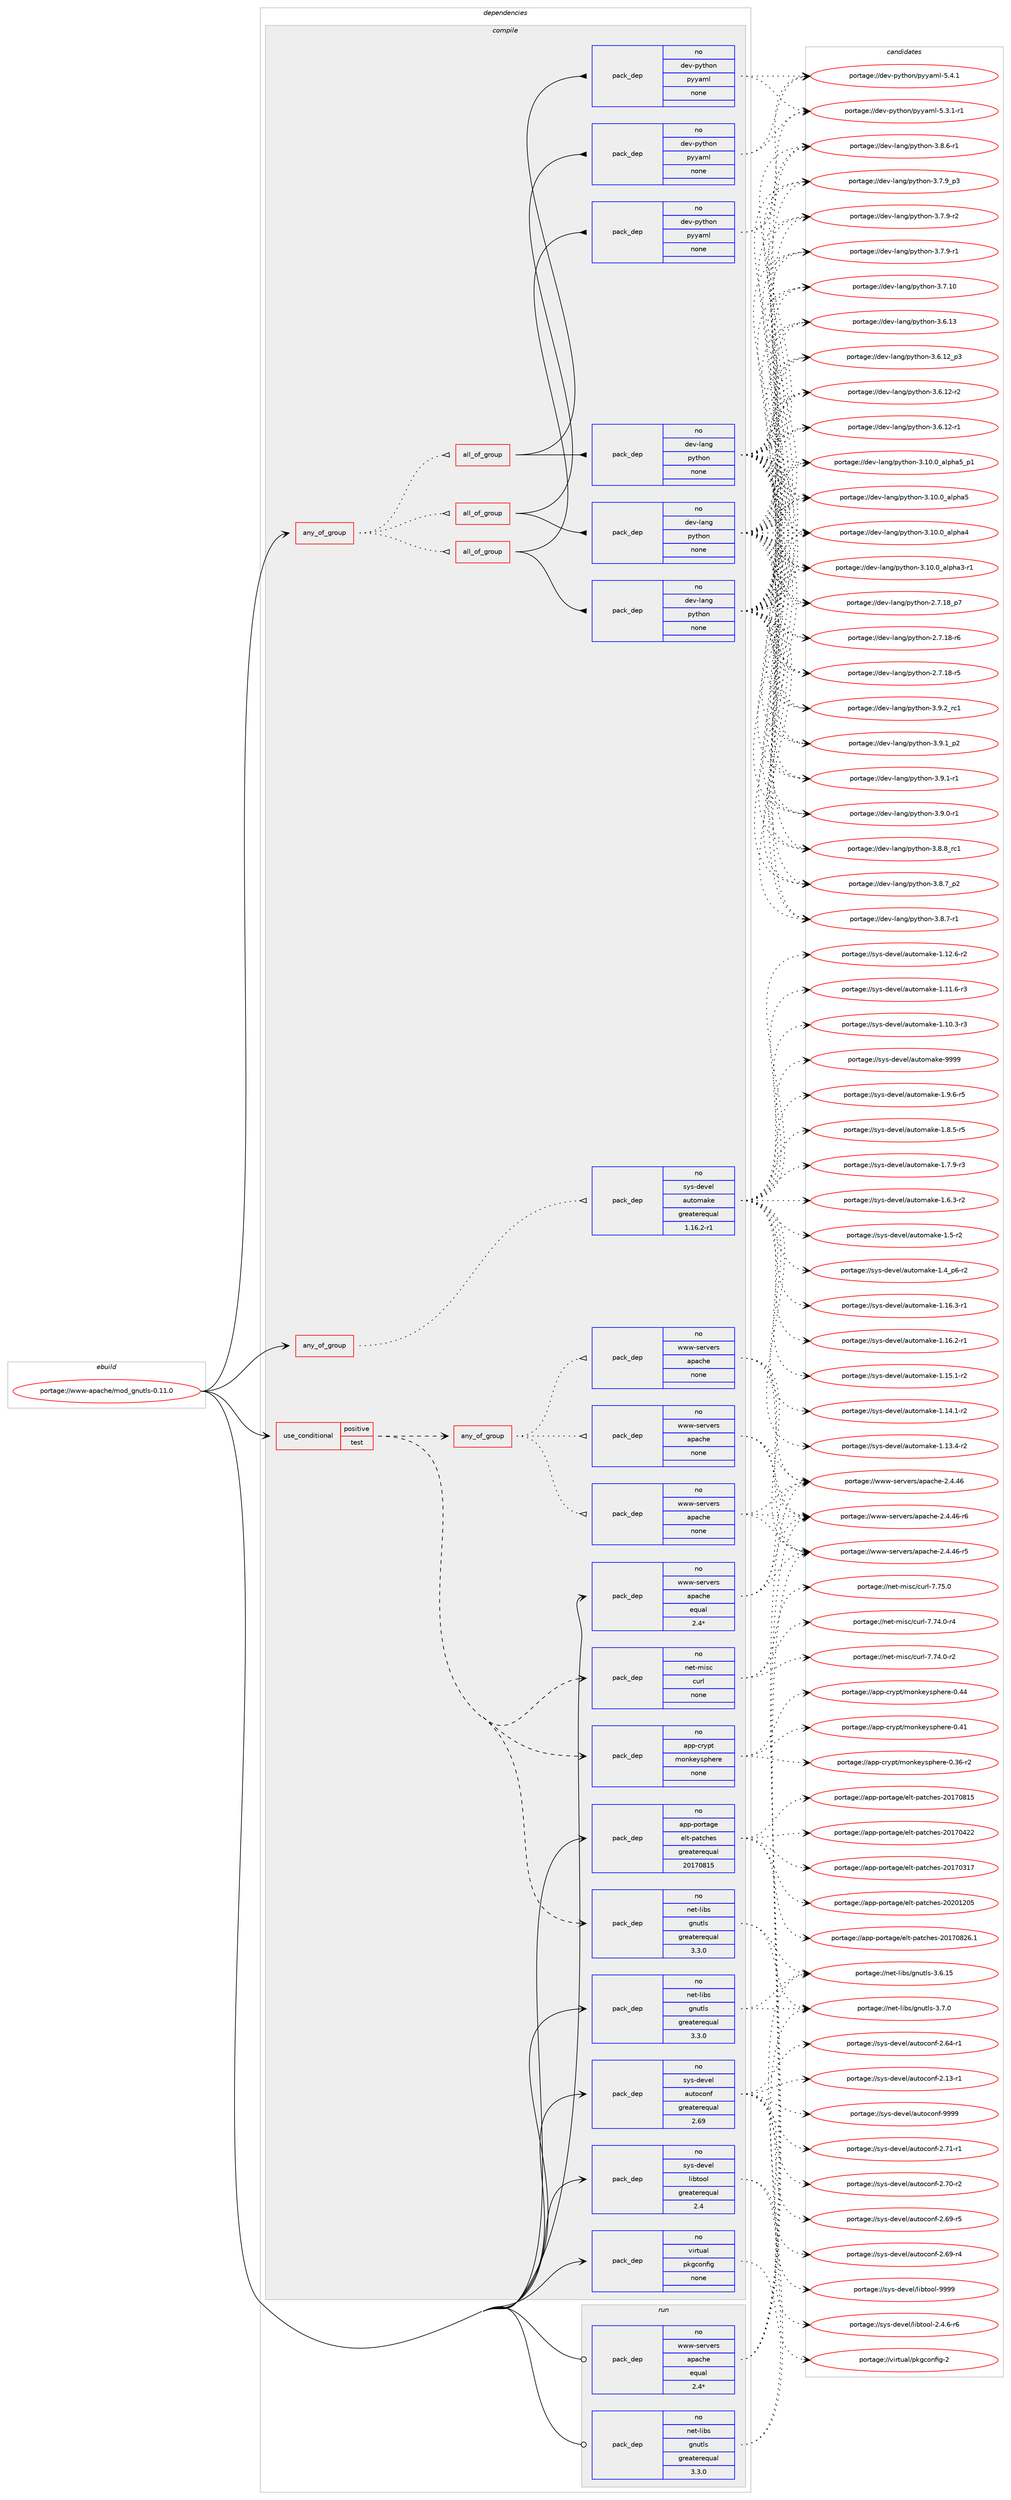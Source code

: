 digraph prolog {

# *************
# Graph options
# *************

newrank=true;
concentrate=true;
compound=true;
graph [rankdir=LR,fontname=Helvetica,fontsize=10,ranksep=1.5];#, ranksep=2.5, nodesep=0.2];
edge  [arrowhead=vee];
node  [fontname=Helvetica,fontsize=10];

# **********
# The ebuild
# **********

subgraph cluster_leftcol {
color=gray;
rank=same;
label=<<i>ebuild</i>>;
id [label="portage://www-apache/mod_gnutls-0.11.0", color=red, width=4, href="../www-apache/mod_gnutls-0.11.0.svg"];
}

# ****************
# The dependencies
# ****************

subgraph cluster_midcol {
color=gray;
label=<<i>dependencies</i>>;
subgraph cluster_compile {
fillcolor="#eeeeee";
style=filled;
label=<<i>compile</i>>;
subgraph any37 {
dependency3064 [label=<<TABLE BORDER="0" CELLBORDER="1" CELLSPACING="0" CELLPADDING="4"><TR><TD CELLPADDING="10">any_of_group</TD></TR></TABLE>>, shape=none, color=red];subgraph all9 {
dependency3065 [label=<<TABLE BORDER="0" CELLBORDER="1" CELLSPACING="0" CELLPADDING="4"><TR><TD CELLPADDING="10">all_of_group</TD></TR></TABLE>>, shape=none, color=red];subgraph pack2523 {
dependency3066 [label=<<TABLE BORDER="0" CELLBORDER="1" CELLSPACING="0" CELLPADDING="4" WIDTH="220"><TR><TD ROWSPAN="6" CELLPADDING="30">pack_dep</TD></TR><TR><TD WIDTH="110">no</TD></TR><TR><TD>dev-lang</TD></TR><TR><TD>python</TD></TR><TR><TD>none</TD></TR><TR><TD></TD></TR></TABLE>>, shape=none, color=blue];
}
dependency3065:e -> dependency3066:w [weight=20,style="solid",arrowhead="inv"];
subgraph pack2524 {
dependency3067 [label=<<TABLE BORDER="0" CELLBORDER="1" CELLSPACING="0" CELLPADDING="4" WIDTH="220"><TR><TD ROWSPAN="6" CELLPADDING="30">pack_dep</TD></TR><TR><TD WIDTH="110">no</TD></TR><TR><TD>dev-python</TD></TR><TR><TD>pyyaml</TD></TR><TR><TD>none</TD></TR><TR><TD></TD></TR></TABLE>>, shape=none, color=blue];
}
dependency3065:e -> dependency3067:w [weight=20,style="solid",arrowhead="inv"];
}
dependency3064:e -> dependency3065:w [weight=20,style="dotted",arrowhead="oinv"];
subgraph all10 {
dependency3068 [label=<<TABLE BORDER="0" CELLBORDER="1" CELLSPACING="0" CELLPADDING="4"><TR><TD CELLPADDING="10">all_of_group</TD></TR></TABLE>>, shape=none, color=red];subgraph pack2525 {
dependency3069 [label=<<TABLE BORDER="0" CELLBORDER="1" CELLSPACING="0" CELLPADDING="4" WIDTH="220"><TR><TD ROWSPAN="6" CELLPADDING="30">pack_dep</TD></TR><TR><TD WIDTH="110">no</TD></TR><TR><TD>dev-lang</TD></TR><TR><TD>python</TD></TR><TR><TD>none</TD></TR><TR><TD></TD></TR></TABLE>>, shape=none, color=blue];
}
dependency3068:e -> dependency3069:w [weight=20,style="solid",arrowhead="inv"];
subgraph pack2526 {
dependency3070 [label=<<TABLE BORDER="0" CELLBORDER="1" CELLSPACING="0" CELLPADDING="4" WIDTH="220"><TR><TD ROWSPAN="6" CELLPADDING="30">pack_dep</TD></TR><TR><TD WIDTH="110">no</TD></TR><TR><TD>dev-python</TD></TR><TR><TD>pyyaml</TD></TR><TR><TD>none</TD></TR><TR><TD></TD></TR></TABLE>>, shape=none, color=blue];
}
dependency3068:e -> dependency3070:w [weight=20,style="solid",arrowhead="inv"];
}
dependency3064:e -> dependency3068:w [weight=20,style="dotted",arrowhead="oinv"];
subgraph all11 {
dependency3071 [label=<<TABLE BORDER="0" CELLBORDER="1" CELLSPACING="0" CELLPADDING="4"><TR><TD CELLPADDING="10">all_of_group</TD></TR></TABLE>>, shape=none, color=red];subgraph pack2527 {
dependency3072 [label=<<TABLE BORDER="0" CELLBORDER="1" CELLSPACING="0" CELLPADDING="4" WIDTH="220"><TR><TD ROWSPAN="6" CELLPADDING="30">pack_dep</TD></TR><TR><TD WIDTH="110">no</TD></TR><TR><TD>dev-lang</TD></TR><TR><TD>python</TD></TR><TR><TD>none</TD></TR><TR><TD></TD></TR></TABLE>>, shape=none, color=blue];
}
dependency3071:e -> dependency3072:w [weight=20,style="solid",arrowhead="inv"];
subgraph pack2528 {
dependency3073 [label=<<TABLE BORDER="0" CELLBORDER="1" CELLSPACING="0" CELLPADDING="4" WIDTH="220"><TR><TD ROWSPAN="6" CELLPADDING="30">pack_dep</TD></TR><TR><TD WIDTH="110">no</TD></TR><TR><TD>dev-python</TD></TR><TR><TD>pyyaml</TD></TR><TR><TD>none</TD></TR><TR><TD></TD></TR></TABLE>>, shape=none, color=blue];
}
dependency3071:e -> dependency3073:w [weight=20,style="solid",arrowhead="inv"];
}
dependency3064:e -> dependency3071:w [weight=20,style="dotted",arrowhead="oinv"];
}
id:e -> dependency3064:w [weight=20,style="solid",arrowhead="vee"];
subgraph any38 {
dependency3074 [label=<<TABLE BORDER="0" CELLBORDER="1" CELLSPACING="0" CELLPADDING="4"><TR><TD CELLPADDING="10">any_of_group</TD></TR></TABLE>>, shape=none, color=red];subgraph pack2529 {
dependency3075 [label=<<TABLE BORDER="0" CELLBORDER="1" CELLSPACING="0" CELLPADDING="4" WIDTH="220"><TR><TD ROWSPAN="6" CELLPADDING="30">pack_dep</TD></TR><TR><TD WIDTH="110">no</TD></TR><TR><TD>sys-devel</TD></TR><TR><TD>automake</TD></TR><TR><TD>greaterequal</TD></TR><TR><TD>1.16.2-r1</TD></TR></TABLE>>, shape=none, color=blue];
}
dependency3074:e -> dependency3075:w [weight=20,style="dotted",arrowhead="oinv"];
}
id:e -> dependency3074:w [weight=20,style="solid",arrowhead="vee"];
subgraph cond498 {
dependency3076 [label=<<TABLE BORDER="0" CELLBORDER="1" CELLSPACING="0" CELLPADDING="4"><TR><TD ROWSPAN="3" CELLPADDING="10">use_conditional</TD></TR><TR><TD>positive</TD></TR><TR><TD>test</TD></TR></TABLE>>, shape=none, color=red];
subgraph pack2530 {
dependency3077 [label=<<TABLE BORDER="0" CELLBORDER="1" CELLSPACING="0" CELLPADDING="4" WIDTH="220"><TR><TD ROWSPAN="6" CELLPADDING="30">pack_dep</TD></TR><TR><TD WIDTH="110">no</TD></TR><TR><TD>app-crypt</TD></TR><TR><TD>monkeysphere</TD></TR><TR><TD>none</TD></TR><TR><TD></TD></TR></TABLE>>, shape=none, color=blue];
}
dependency3076:e -> dependency3077:w [weight=20,style="dashed",arrowhead="vee"];
subgraph pack2531 {
dependency3078 [label=<<TABLE BORDER="0" CELLBORDER="1" CELLSPACING="0" CELLPADDING="4" WIDTH="220"><TR><TD ROWSPAN="6" CELLPADDING="30">pack_dep</TD></TR><TR><TD WIDTH="110">no</TD></TR><TR><TD>net-libs</TD></TR><TR><TD>gnutls</TD></TR><TR><TD>greaterequal</TD></TR><TR><TD>3.3.0</TD></TR></TABLE>>, shape=none, color=blue];
}
dependency3076:e -> dependency3078:w [weight=20,style="dashed",arrowhead="vee"];
subgraph pack2532 {
dependency3079 [label=<<TABLE BORDER="0" CELLBORDER="1" CELLSPACING="0" CELLPADDING="4" WIDTH="220"><TR><TD ROWSPAN="6" CELLPADDING="30">pack_dep</TD></TR><TR><TD WIDTH="110">no</TD></TR><TR><TD>net-misc</TD></TR><TR><TD>curl</TD></TR><TR><TD>none</TD></TR><TR><TD></TD></TR></TABLE>>, shape=none, color=blue];
}
dependency3076:e -> dependency3079:w [weight=20,style="dashed",arrowhead="vee"];
subgraph any39 {
dependency3080 [label=<<TABLE BORDER="0" CELLBORDER="1" CELLSPACING="0" CELLPADDING="4"><TR><TD CELLPADDING="10">any_of_group</TD></TR></TABLE>>, shape=none, color=red];subgraph pack2533 {
dependency3081 [label=<<TABLE BORDER="0" CELLBORDER="1" CELLSPACING="0" CELLPADDING="4" WIDTH="220"><TR><TD ROWSPAN="6" CELLPADDING="30">pack_dep</TD></TR><TR><TD WIDTH="110">no</TD></TR><TR><TD>www-servers</TD></TR><TR><TD>apache</TD></TR><TR><TD>none</TD></TR><TR><TD></TD></TR></TABLE>>, shape=none, color=blue];
}
dependency3080:e -> dependency3081:w [weight=20,style="dotted",arrowhead="oinv"];
subgraph pack2534 {
dependency3082 [label=<<TABLE BORDER="0" CELLBORDER="1" CELLSPACING="0" CELLPADDING="4" WIDTH="220"><TR><TD ROWSPAN="6" CELLPADDING="30">pack_dep</TD></TR><TR><TD WIDTH="110">no</TD></TR><TR><TD>www-servers</TD></TR><TR><TD>apache</TD></TR><TR><TD>none</TD></TR><TR><TD></TD></TR></TABLE>>, shape=none, color=blue];
}
dependency3080:e -> dependency3082:w [weight=20,style="dotted",arrowhead="oinv"];
subgraph pack2535 {
dependency3083 [label=<<TABLE BORDER="0" CELLBORDER="1" CELLSPACING="0" CELLPADDING="4" WIDTH="220"><TR><TD ROWSPAN="6" CELLPADDING="30">pack_dep</TD></TR><TR><TD WIDTH="110">no</TD></TR><TR><TD>www-servers</TD></TR><TR><TD>apache</TD></TR><TR><TD>none</TD></TR><TR><TD></TD></TR></TABLE>>, shape=none, color=blue];
}
dependency3080:e -> dependency3083:w [weight=20,style="dotted",arrowhead="oinv"];
}
dependency3076:e -> dependency3080:w [weight=20,style="dashed",arrowhead="vee"];
}
id:e -> dependency3076:w [weight=20,style="solid",arrowhead="vee"];
subgraph pack2536 {
dependency3084 [label=<<TABLE BORDER="0" CELLBORDER="1" CELLSPACING="0" CELLPADDING="4" WIDTH="220"><TR><TD ROWSPAN="6" CELLPADDING="30">pack_dep</TD></TR><TR><TD WIDTH="110">no</TD></TR><TR><TD>app-portage</TD></TR><TR><TD>elt-patches</TD></TR><TR><TD>greaterequal</TD></TR><TR><TD>20170815</TD></TR></TABLE>>, shape=none, color=blue];
}
id:e -> dependency3084:w [weight=20,style="solid",arrowhead="vee"];
subgraph pack2537 {
dependency3085 [label=<<TABLE BORDER="0" CELLBORDER="1" CELLSPACING="0" CELLPADDING="4" WIDTH="220"><TR><TD ROWSPAN="6" CELLPADDING="30">pack_dep</TD></TR><TR><TD WIDTH="110">no</TD></TR><TR><TD>net-libs</TD></TR><TR><TD>gnutls</TD></TR><TR><TD>greaterequal</TD></TR><TR><TD>3.3.0</TD></TR></TABLE>>, shape=none, color=blue];
}
id:e -> dependency3085:w [weight=20,style="solid",arrowhead="vee"];
subgraph pack2538 {
dependency3086 [label=<<TABLE BORDER="0" CELLBORDER="1" CELLSPACING="0" CELLPADDING="4" WIDTH="220"><TR><TD ROWSPAN="6" CELLPADDING="30">pack_dep</TD></TR><TR><TD WIDTH="110">no</TD></TR><TR><TD>sys-devel</TD></TR><TR><TD>autoconf</TD></TR><TR><TD>greaterequal</TD></TR><TR><TD>2.69</TD></TR></TABLE>>, shape=none, color=blue];
}
id:e -> dependency3086:w [weight=20,style="solid",arrowhead="vee"];
subgraph pack2539 {
dependency3087 [label=<<TABLE BORDER="0" CELLBORDER="1" CELLSPACING="0" CELLPADDING="4" WIDTH="220"><TR><TD ROWSPAN="6" CELLPADDING="30">pack_dep</TD></TR><TR><TD WIDTH="110">no</TD></TR><TR><TD>sys-devel</TD></TR><TR><TD>libtool</TD></TR><TR><TD>greaterequal</TD></TR><TR><TD>2.4</TD></TR></TABLE>>, shape=none, color=blue];
}
id:e -> dependency3087:w [weight=20,style="solid",arrowhead="vee"];
subgraph pack2540 {
dependency3088 [label=<<TABLE BORDER="0" CELLBORDER="1" CELLSPACING="0" CELLPADDING="4" WIDTH="220"><TR><TD ROWSPAN="6" CELLPADDING="30">pack_dep</TD></TR><TR><TD WIDTH="110">no</TD></TR><TR><TD>virtual</TD></TR><TR><TD>pkgconfig</TD></TR><TR><TD>none</TD></TR><TR><TD></TD></TR></TABLE>>, shape=none, color=blue];
}
id:e -> dependency3088:w [weight=20,style="solid",arrowhead="vee"];
subgraph pack2541 {
dependency3089 [label=<<TABLE BORDER="0" CELLBORDER="1" CELLSPACING="0" CELLPADDING="4" WIDTH="220"><TR><TD ROWSPAN="6" CELLPADDING="30">pack_dep</TD></TR><TR><TD WIDTH="110">no</TD></TR><TR><TD>www-servers</TD></TR><TR><TD>apache</TD></TR><TR><TD>equal</TD></TR><TR><TD>2.4*</TD></TR></TABLE>>, shape=none, color=blue];
}
id:e -> dependency3089:w [weight=20,style="solid",arrowhead="vee"];
}
subgraph cluster_compileandrun {
fillcolor="#eeeeee";
style=filled;
label=<<i>compile and run</i>>;
}
subgraph cluster_run {
fillcolor="#eeeeee";
style=filled;
label=<<i>run</i>>;
subgraph pack2542 {
dependency3090 [label=<<TABLE BORDER="0" CELLBORDER="1" CELLSPACING="0" CELLPADDING="4" WIDTH="220"><TR><TD ROWSPAN="6" CELLPADDING="30">pack_dep</TD></TR><TR><TD WIDTH="110">no</TD></TR><TR><TD>net-libs</TD></TR><TR><TD>gnutls</TD></TR><TR><TD>greaterequal</TD></TR><TR><TD>3.3.0</TD></TR></TABLE>>, shape=none, color=blue];
}
id:e -> dependency3090:w [weight=20,style="solid",arrowhead="odot"];
subgraph pack2543 {
dependency3091 [label=<<TABLE BORDER="0" CELLBORDER="1" CELLSPACING="0" CELLPADDING="4" WIDTH="220"><TR><TD ROWSPAN="6" CELLPADDING="30">pack_dep</TD></TR><TR><TD WIDTH="110">no</TD></TR><TR><TD>www-servers</TD></TR><TR><TD>apache</TD></TR><TR><TD>equal</TD></TR><TR><TD>2.4*</TD></TR></TABLE>>, shape=none, color=blue];
}
id:e -> dependency3091:w [weight=20,style="solid",arrowhead="odot"];
}
}

# **************
# The candidates
# **************

subgraph cluster_choices {
rank=same;
color=gray;
label=<<i>candidates</i>>;

subgraph choice2523 {
color=black;
nodesep=1;
choice100101118451089711010347112121116104111110455146574650951149949 [label="portage://dev-lang/python-3.9.2_rc1", color=red, width=4,href="../dev-lang/python-3.9.2_rc1.svg"];
choice1001011184510897110103471121211161041111104551465746499511250 [label="portage://dev-lang/python-3.9.1_p2", color=red, width=4,href="../dev-lang/python-3.9.1_p2.svg"];
choice1001011184510897110103471121211161041111104551465746494511449 [label="portage://dev-lang/python-3.9.1-r1", color=red, width=4,href="../dev-lang/python-3.9.1-r1.svg"];
choice1001011184510897110103471121211161041111104551465746484511449 [label="portage://dev-lang/python-3.9.0-r1", color=red, width=4,href="../dev-lang/python-3.9.0-r1.svg"];
choice100101118451089711010347112121116104111110455146564656951149949 [label="portage://dev-lang/python-3.8.8_rc1", color=red, width=4,href="../dev-lang/python-3.8.8_rc1.svg"];
choice1001011184510897110103471121211161041111104551465646559511250 [label="portage://dev-lang/python-3.8.7_p2", color=red, width=4,href="../dev-lang/python-3.8.7_p2.svg"];
choice1001011184510897110103471121211161041111104551465646554511449 [label="portage://dev-lang/python-3.8.7-r1", color=red, width=4,href="../dev-lang/python-3.8.7-r1.svg"];
choice1001011184510897110103471121211161041111104551465646544511449 [label="portage://dev-lang/python-3.8.6-r1", color=red, width=4,href="../dev-lang/python-3.8.6-r1.svg"];
choice1001011184510897110103471121211161041111104551465546579511251 [label="portage://dev-lang/python-3.7.9_p3", color=red, width=4,href="../dev-lang/python-3.7.9_p3.svg"];
choice1001011184510897110103471121211161041111104551465546574511450 [label="portage://dev-lang/python-3.7.9-r2", color=red, width=4,href="../dev-lang/python-3.7.9-r2.svg"];
choice1001011184510897110103471121211161041111104551465546574511449 [label="portage://dev-lang/python-3.7.9-r1", color=red, width=4,href="../dev-lang/python-3.7.9-r1.svg"];
choice10010111845108971101034711212111610411111045514655464948 [label="portage://dev-lang/python-3.7.10", color=red, width=4,href="../dev-lang/python-3.7.10.svg"];
choice10010111845108971101034711212111610411111045514654464951 [label="portage://dev-lang/python-3.6.13", color=red, width=4,href="../dev-lang/python-3.6.13.svg"];
choice100101118451089711010347112121116104111110455146544649509511251 [label="portage://dev-lang/python-3.6.12_p3", color=red, width=4,href="../dev-lang/python-3.6.12_p3.svg"];
choice100101118451089711010347112121116104111110455146544649504511450 [label="portage://dev-lang/python-3.6.12-r2", color=red, width=4,href="../dev-lang/python-3.6.12-r2.svg"];
choice100101118451089711010347112121116104111110455146544649504511449 [label="portage://dev-lang/python-3.6.12-r1", color=red, width=4,href="../dev-lang/python-3.6.12-r1.svg"];
choice10010111845108971101034711212111610411111045514649484648959710811210497539511249 [label="portage://dev-lang/python-3.10.0_alpha5_p1", color=red, width=4,href="../dev-lang/python-3.10.0_alpha5_p1.svg"];
choice1001011184510897110103471121211161041111104551464948464895971081121049753 [label="portage://dev-lang/python-3.10.0_alpha5", color=red, width=4,href="../dev-lang/python-3.10.0_alpha5.svg"];
choice1001011184510897110103471121211161041111104551464948464895971081121049752 [label="portage://dev-lang/python-3.10.0_alpha4", color=red, width=4,href="../dev-lang/python-3.10.0_alpha4.svg"];
choice10010111845108971101034711212111610411111045514649484648959710811210497514511449 [label="portage://dev-lang/python-3.10.0_alpha3-r1", color=red, width=4,href="../dev-lang/python-3.10.0_alpha3-r1.svg"];
choice100101118451089711010347112121116104111110455046554649569511255 [label="portage://dev-lang/python-2.7.18_p7", color=red, width=4,href="../dev-lang/python-2.7.18_p7.svg"];
choice100101118451089711010347112121116104111110455046554649564511454 [label="portage://dev-lang/python-2.7.18-r6", color=red, width=4,href="../dev-lang/python-2.7.18-r6.svg"];
choice100101118451089711010347112121116104111110455046554649564511453 [label="portage://dev-lang/python-2.7.18-r5", color=red, width=4,href="../dev-lang/python-2.7.18-r5.svg"];
dependency3066:e -> choice100101118451089711010347112121116104111110455146574650951149949:w [style=dotted,weight="100"];
dependency3066:e -> choice1001011184510897110103471121211161041111104551465746499511250:w [style=dotted,weight="100"];
dependency3066:e -> choice1001011184510897110103471121211161041111104551465746494511449:w [style=dotted,weight="100"];
dependency3066:e -> choice1001011184510897110103471121211161041111104551465746484511449:w [style=dotted,weight="100"];
dependency3066:e -> choice100101118451089711010347112121116104111110455146564656951149949:w [style=dotted,weight="100"];
dependency3066:e -> choice1001011184510897110103471121211161041111104551465646559511250:w [style=dotted,weight="100"];
dependency3066:e -> choice1001011184510897110103471121211161041111104551465646554511449:w [style=dotted,weight="100"];
dependency3066:e -> choice1001011184510897110103471121211161041111104551465646544511449:w [style=dotted,weight="100"];
dependency3066:e -> choice1001011184510897110103471121211161041111104551465546579511251:w [style=dotted,weight="100"];
dependency3066:e -> choice1001011184510897110103471121211161041111104551465546574511450:w [style=dotted,weight="100"];
dependency3066:e -> choice1001011184510897110103471121211161041111104551465546574511449:w [style=dotted,weight="100"];
dependency3066:e -> choice10010111845108971101034711212111610411111045514655464948:w [style=dotted,weight="100"];
dependency3066:e -> choice10010111845108971101034711212111610411111045514654464951:w [style=dotted,weight="100"];
dependency3066:e -> choice100101118451089711010347112121116104111110455146544649509511251:w [style=dotted,weight="100"];
dependency3066:e -> choice100101118451089711010347112121116104111110455146544649504511450:w [style=dotted,weight="100"];
dependency3066:e -> choice100101118451089711010347112121116104111110455146544649504511449:w [style=dotted,weight="100"];
dependency3066:e -> choice10010111845108971101034711212111610411111045514649484648959710811210497539511249:w [style=dotted,weight="100"];
dependency3066:e -> choice1001011184510897110103471121211161041111104551464948464895971081121049753:w [style=dotted,weight="100"];
dependency3066:e -> choice1001011184510897110103471121211161041111104551464948464895971081121049752:w [style=dotted,weight="100"];
dependency3066:e -> choice10010111845108971101034711212111610411111045514649484648959710811210497514511449:w [style=dotted,weight="100"];
dependency3066:e -> choice100101118451089711010347112121116104111110455046554649569511255:w [style=dotted,weight="100"];
dependency3066:e -> choice100101118451089711010347112121116104111110455046554649564511454:w [style=dotted,weight="100"];
dependency3066:e -> choice100101118451089711010347112121116104111110455046554649564511453:w [style=dotted,weight="100"];
}
subgraph choice2524 {
color=black;
nodesep=1;
choice100101118451121211161041111104711212112197109108455346524649 [label="portage://dev-python/pyyaml-5.4.1", color=red, width=4,href="../dev-python/pyyaml-5.4.1.svg"];
choice1001011184511212111610411111047112121121971091084553465146494511449 [label="portage://dev-python/pyyaml-5.3.1-r1", color=red, width=4,href="../dev-python/pyyaml-5.3.1-r1.svg"];
dependency3067:e -> choice100101118451121211161041111104711212112197109108455346524649:w [style=dotted,weight="100"];
dependency3067:e -> choice1001011184511212111610411111047112121121971091084553465146494511449:w [style=dotted,weight="100"];
}
subgraph choice2525 {
color=black;
nodesep=1;
choice100101118451089711010347112121116104111110455146574650951149949 [label="portage://dev-lang/python-3.9.2_rc1", color=red, width=4,href="../dev-lang/python-3.9.2_rc1.svg"];
choice1001011184510897110103471121211161041111104551465746499511250 [label="portage://dev-lang/python-3.9.1_p2", color=red, width=4,href="../dev-lang/python-3.9.1_p2.svg"];
choice1001011184510897110103471121211161041111104551465746494511449 [label="portage://dev-lang/python-3.9.1-r1", color=red, width=4,href="../dev-lang/python-3.9.1-r1.svg"];
choice1001011184510897110103471121211161041111104551465746484511449 [label="portage://dev-lang/python-3.9.0-r1", color=red, width=4,href="../dev-lang/python-3.9.0-r1.svg"];
choice100101118451089711010347112121116104111110455146564656951149949 [label="portage://dev-lang/python-3.8.8_rc1", color=red, width=4,href="../dev-lang/python-3.8.8_rc1.svg"];
choice1001011184510897110103471121211161041111104551465646559511250 [label="portage://dev-lang/python-3.8.7_p2", color=red, width=4,href="../dev-lang/python-3.8.7_p2.svg"];
choice1001011184510897110103471121211161041111104551465646554511449 [label="portage://dev-lang/python-3.8.7-r1", color=red, width=4,href="../dev-lang/python-3.8.7-r1.svg"];
choice1001011184510897110103471121211161041111104551465646544511449 [label="portage://dev-lang/python-3.8.6-r1", color=red, width=4,href="../dev-lang/python-3.8.6-r1.svg"];
choice1001011184510897110103471121211161041111104551465546579511251 [label="portage://dev-lang/python-3.7.9_p3", color=red, width=4,href="../dev-lang/python-3.7.9_p3.svg"];
choice1001011184510897110103471121211161041111104551465546574511450 [label="portage://dev-lang/python-3.7.9-r2", color=red, width=4,href="../dev-lang/python-3.7.9-r2.svg"];
choice1001011184510897110103471121211161041111104551465546574511449 [label="portage://dev-lang/python-3.7.9-r1", color=red, width=4,href="../dev-lang/python-3.7.9-r1.svg"];
choice10010111845108971101034711212111610411111045514655464948 [label="portage://dev-lang/python-3.7.10", color=red, width=4,href="../dev-lang/python-3.7.10.svg"];
choice10010111845108971101034711212111610411111045514654464951 [label="portage://dev-lang/python-3.6.13", color=red, width=4,href="../dev-lang/python-3.6.13.svg"];
choice100101118451089711010347112121116104111110455146544649509511251 [label="portage://dev-lang/python-3.6.12_p3", color=red, width=4,href="../dev-lang/python-3.6.12_p3.svg"];
choice100101118451089711010347112121116104111110455146544649504511450 [label="portage://dev-lang/python-3.6.12-r2", color=red, width=4,href="../dev-lang/python-3.6.12-r2.svg"];
choice100101118451089711010347112121116104111110455146544649504511449 [label="portage://dev-lang/python-3.6.12-r1", color=red, width=4,href="../dev-lang/python-3.6.12-r1.svg"];
choice10010111845108971101034711212111610411111045514649484648959710811210497539511249 [label="portage://dev-lang/python-3.10.0_alpha5_p1", color=red, width=4,href="../dev-lang/python-3.10.0_alpha5_p1.svg"];
choice1001011184510897110103471121211161041111104551464948464895971081121049753 [label="portage://dev-lang/python-3.10.0_alpha5", color=red, width=4,href="../dev-lang/python-3.10.0_alpha5.svg"];
choice1001011184510897110103471121211161041111104551464948464895971081121049752 [label="portage://dev-lang/python-3.10.0_alpha4", color=red, width=4,href="../dev-lang/python-3.10.0_alpha4.svg"];
choice10010111845108971101034711212111610411111045514649484648959710811210497514511449 [label="portage://dev-lang/python-3.10.0_alpha3-r1", color=red, width=4,href="../dev-lang/python-3.10.0_alpha3-r1.svg"];
choice100101118451089711010347112121116104111110455046554649569511255 [label="portage://dev-lang/python-2.7.18_p7", color=red, width=4,href="../dev-lang/python-2.7.18_p7.svg"];
choice100101118451089711010347112121116104111110455046554649564511454 [label="portage://dev-lang/python-2.7.18-r6", color=red, width=4,href="../dev-lang/python-2.7.18-r6.svg"];
choice100101118451089711010347112121116104111110455046554649564511453 [label="portage://dev-lang/python-2.7.18-r5", color=red, width=4,href="../dev-lang/python-2.7.18-r5.svg"];
dependency3069:e -> choice100101118451089711010347112121116104111110455146574650951149949:w [style=dotted,weight="100"];
dependency3069:e -> choice1001011184510897110103471121211161041111104551465746499511250:w [style=dotted,weight="100"];
dependency3069:e -> choice1001011184510897110103471121211161041111104551465746494511449:w [style=dotted,weight="100"];
dependency3069:e -> choice1001011184510897110103471121211161041111104551465746484511449:w [style=dotted,weight="100"];
dependency3069:e -> choice100101118451089711010347112121116104111110455146564656951149949:w [style=dotted,weight="100"];
dependency3069:e -> choice1001011184510897110103471121211161041111104551465646559511250:w [style=dotted,weight="100"];
dependency3069:e -> choice1001011184510897110103471121211161041111104551465646554511449:w [style=dotted,weight="100"];
dependency3069:e -> choice1001011184510897110103471121211161041111104551465646544511449:w [style=dotted,weight="100"];
dependency3069:e -> choice1001011184510897110103471121211161041111104551465546579511251:w [style=dotted,weight="100"];
dependency3069:e -> choice1001011184510897110103471121211161041111104551465546574511450:w [style=dotted,weight="100"];
dependency3069:e -> choice1001011184510897110103471121211161041111104551465546574511449:w [style=dotted,weight="100"];
dependency3069:e -> choice10010111845108971101034711212111610411111045514655464948:w [style=dotted,weight="100"];
dependency3069:e -> choice10010111845108971101034711212111610411111045514654464951:w [style=dotted,weight="100"];
dependency3069:e -> choice100101118451089711010347112121116104111110455146544649509511251:w [style=dotted,weight="100"];
dependency3069:e -> choice100101118451089711010347112121116104111110455146544649504511450:w [style=dotted,weight="100"];
dependency3069:e -> choice100101118451089711010347112121116104111110455146544649504511449:w [style=dotted,weight="100"];
dependency3069:e -> choice10010111845108971101034711212111610411111045514649484648959710811210497539511249:w [style=dotted,weight="100"];
dependency3069:e -> choice1001011184510897110103471121211161041111104551464948464895971081121049753:w [style=dotted,weight="100"];
dependency3069:e -> choice1001011184510897110103471121211161041111104551464948464895971081121049752:w [style=dotted,weight="100"];
dependency3069:e -> choice10010111845108971101034711212111610411111045514649484648959710811210497514511449:w [style=dotted,weight="100"];
dependency3069:e -> choice100101118451089711010347112121116104111110455046554649569511255:w [style=dotted,weight="100"];
dependency3069:e -> choice100101118451089711010347112121116104111110455046554649564511454:w [style=dotted,weight="100"];
dependency3069:e -> choice100101118451089711010347112121116104111110455046554649564511453:w [style=dotted,weight="100"];
}
subgraph choice2526 {
color=black;
nodesep=1;
choice100101118451121211161041111104711212112197109108455346524649 [label="portage://dev-python/pyyaml-5.4.1", color=red, width=4,href="../dev-python/pyyaml-5.4.1.svg"];
choice1001011184511212111610411111047112121121971091084553465146494511449 [label="portage://dev-python/pyyaml-5.3.1-r1", color=red, width=4,href="../dev-python/pyyaml-5.3.1-r1.svg"];
dependency3070:e -> choice100101118451121211161041111104711212112197109108455346524649:w [style=dotted,weight="100"];
dependency3070:e -> choice1001011184511212111610411111047112121121971091084553465146494511449:w [style=dotted,weight="100"];
}
subgraph choice2527 {
color=black;
nodesep=1;
choice100101118451089711010347112121116104111110455146574650951149949 [label="portage://dev-lang/python-3.9.2_rc1", color=red, width=4,href="../dev-lang/python-3.9.2_rc1.svg"];
choice1001011184510897110103471121211161041111104551465746499511250 [label="portage://dev-lang/python-3.9.1_p2", color=red, width=4,href="../dev-lang/python-3.9.1_p2.svg"];
choice1001011184510897110103471121211161041111104551465746494511449 [label="portage://dev-lang/python-3.9.1-r1", color=red, width=4,href="../dev-lang/python-3.9.1-r1.svg"];
choice1001011184510897110103471121211161041111104551465746484511449 [label="portage://dev-lang/python-3.9.0-r1", color=red, width=4,href="../dev-lang/python-3.9.0-r1.svg"];
choice100101118451089711010347112121116104111110455146564656951149949 [label="portage://dev-lang/python-3.8.8_rc1", color=red, width=4,href="../dev-lang/python-3.8.8_rc1.svg"];
choice1001011184510897110103471121211161041111104551465646559511250 [label="portage://dev-lang/python-3.8.7_p2", color=red, width=4,href="../dev-lang/python-3.8.7_p2.svg"];
choice1001011184510897110103471121211161041111104551465646554511449 [label="portage://dev-lang/python-3.8.7-r1", color=red, width=4,href="../dev-lang/python-3.8.7-r1.svg"];
choice1001011184510897110103471121211161041111104551465646544511449 [label="portage://dev-lang/python-3.8.6-r1", color=red, width=4,href="../dev-lang/python-3.8.6-r1.svg"];
choice1001011184510897110103471121211161041111104551465546579511251 [label="portage://dev-lang/python-3.7.9_p3", color=red, width=4,href="../dev-lang/python-3.7.9_p3.svg"];
choice1001011184510897110103471121211161041111104551465546574511450 [label="portage://dev-lang/python-3.7.9-r2", color=red, width=4,href="../dev-lang/python-3.7.9-r2.svg"];
choice1001011184510897110103471121211161041111104551465546574511449 [label="portage://dev-lang/python-3.7.9-r1", color=red, width=4,href="../dev-lang/python-3.7.9-r1.svg"];
choice10010111845108971101034711212111610411111045514655464948 [label="portage://dev-lang/python-3.7.10", color=red, width=4,href="../dev-lang/python-3.7.10.svg"];
choice10010111845108971101034711212111610411111045514654464951 [label="portage://dev-lang/python-3.6.13", color=red, width=4,href="../dev-lang/python-3.6.13.svg"];
choice100101118451089711010347112121116104111110455146544649509511251 [label="portage://dev-lang/python-3.6.12_p3", color=red, width=4,href="../dev-lang/python-3.6.12_p3.svg"];
choice100101118451089711010347112121116104111110455146544649504511450 [label="portage://dev-lang/python-3.6.12-r2", color=red, width=4,href="../dev-lang/python-3.6.12-r2.svg"];
choice100101118451089711010347112121116104111110455146544649504511449 [label="portage://dev-lang/python-3.6.12-r1", color=red, width=4,href="../dev-lang/python-3.6.12-r1.svg"];
choice10010111845108971101034711212111610411111045514649484648959710811210497539511249 [label="portage://dev-lang/python-3.10.0_alpha5_p1", color=red, width=4,href="../dev-lang/python-3.10.0_alpha5_p1.svg"];
choice1001011184510897110103471121211161041111104551464948464895971081121049753 [label="portage://dev-lang/python-3.10.0_alpha5", color=red, width=4,href="../dev-lang/python-3.10.0_alpha5.svg"];
choice1001011184510897110103471121211161041111104551464948464895971081121049752 [label="portage://dev-lang/python-3.10.0_alpha4", color=red, width=4,href="../dev-lang/python-3.10.0_alpha4.svg"];
choice10010111845108971101034711212111610411111045514649484648959710811210497514511449 [label="portage://dev-lang/python-3.10.0_alpha3-r1", color=red, width=4,href="../dev-lang/python-3.10.0_alpha3-r1.svg"];
choice100101118451089711010347112121116104111110455046554649569511255 [label="portage://dev-lang/python-2.7.18_p7", color=red, width=4,href="../dev-lang/python-2.7.18_p7.svg"];
choice100101118451089711010347112121116104111110455046554649564511454 [label="portage://dev-lang/python-2.7.18-r6", color=red, width=4,href="../dev-lang/python-2.7.18-r6.svg"];
choice100101118451089711010347112121116104111110455046554649564511453 [label="portage://dev-lang/python-2.7.18-r5", color=red, width=4,href="../dev-lang/python-2.7.18-r5.svg"];
dependency3072:e -> choice100101118451089711010347112121116104111110455146574650951149949:w [style=dotted,weight="100"];
dependency3072:e -> choice1001011184510897110103471121211161041111104551465746499511250:w [style=dotted,weight="100"];
dependency3072:e -> choice1001011184510897110103471121211161041111104551465746494511449:w [style=dotted,weight="100"];
dependency3072:e -> choice1001011184510897110103471121211161041111104551465746484511449:w [style=dotted,weight="100"];
dependency3072:e -> choice100101118451089711010347112121116104111110455146564656951149949:w [style=dotted,weight="100"];
dependency3072:e -> choice1001011184510897110103471121211161041111104551465646559511250:w [style=dotted,weight="100"];
dependency3072:e -> choice1001011184510897110103471121211161041111104551465646554511449:w [style=dotted,weight="100"];
dependency3072:e -> choice1001011184510897110103471121211161041111104551465646544511449:w [style=dotted,weight="100"];
dependency3072:e -> choice1001011184510897110103471121211161041111104551465546579511251:w [style=dotted,weight="100"];
dependency3072:e -> choice1001011184510897110103471121211161041111104551465546574511450:w [style=dotted,weight="100"];
dependency3072:e -> choice1001011184510897110103471121211161041111104551465546574511449:w [style=dotted,weight="100"];
dependency3072:e -> choice10010111845108971101034711212111610411111045514655464948:w [style=dotted,weight="100"];
dependency3072:e -> choice10010111845108971101034711212111610411111045514654464951:w [style=dotted,weight="100"];
dependency3072:e -> choice100101118451089711010347112121116104111110455146544649509511251:w [style=dotted,weight="100"];
dependency3072:e -> choice100101118451089711010347112121116104111110455146544649504511450:w [style=dotted,weight="100"];
dependency3072:e -> choice100101118451089711010347112121116104111110455146544649504511449:w [style=dotted,weight="100"];
dependency3072:e -> choice10010111845108971101034711212111610411111045514649484648959710811210497539511249:w [style=dotted,weight="100"];
dependency3072:e -> choice1001011184510897110103471121211161041111104551464948464895971081121049753:w [style=dotted,weight="100"];
dependency3072:e -> choice1001011184510897110103471121211161041111104551464948464895971081121049752:w [style=dotted,weight="100"];
dependency3072:e -> choice10010111845108971101034711212111610411111045514649484648959710811210497514511449:w [style=dotted,weight="100"];
dependency3072:e -> choice100101118451089711010347112121116104111110455046554649569511255:w [style=dotted,weight="100"];
dependency3072:e -> choice100101118451089711010347112121116104111110455046554649564511454:w [style=dotted,weight="100"];
dependency3072:e -> choice100101118451089711010347112121116104111110455046554649564511453:w [style=dotted,weight="100"];
}
subgraph choice2528 {
color=black;
nodesep=1;
choice100101118451121211161041111104711212112197109108455346524649 [label="portage://dev-python/pyyaml-5.4.1", color=red, width=4,href="../dev-python/pyyaml-5.4.1.svg"];
choice1001011184511212111610411111047112121121971091084553465146494511449 [label="portage://dev-python/pyyaml-5.3.1-r1", color=red, width=4,href="../dev-python/pyyaml-5.3.1-r1.svg"];
dependency3073:e -> choice100101118451121211161041111104711212112197109108455346524649:w [style=dotted,weight="100"];
dependency3073:e -> choice1001011184511212111610411111047112121121971091084553465146494511449:w [style=dotted,weight="100"];
}
subgraph choice2529 {
color=black;
nodesep=1;
choice115121115451001011181011084797117116111109971071014557575757 [label="portage://sys-devel/automake-9999", color=red, width=4,href="../sys-devel/automake-9999.svg"];
choice115121115451001011181011084797117116111109971071014549465746544511453 [label="portage://sys-devel/automake-1.9.6-r5", color=red, width=4,href="../sys-devel/automake-1.9.6-r5.svg"];
choice115121115451001011181011084797117116111109971071014549465646534511453 [label="portage://sys-devel/automake-1.8.5-r5", color=red, width=4,href="../sys-devel/automake-1.8.5-r5.svg"];
choice115121115451001011181011084797117116111109971071014549465546574511451 [label="portage://sys-devel/automake-1.7.9-r3", color=red, width=4,href="../sys-devel/automake-1.7.9-r3.svg"];
choice115121115451001011181011084797117116111109971071014549465446514511450 [label="portage://sys-devel/automake-1.6.3-r2", color=red, width=4,href="../sys-devel/automake-1.6.3-r2.svg"];
choice11512111545100101118101108479711711611110997107101454946534511450 [label="portage://sys-devel/automake-1.5-r2", color=red, width=4,href="../sys-devel/automake-1.5-r2.svg"];
choice115121115451001011181011084797117116111109971071014549465295112544511450 [label="portage://sys-devel/automake-1.4_p6-r2", color=red, width=4,href="../sys-devel/automake-1.4_p6-r2.svg"];
choice11512111545100101118101108479711711611110997107101454946495446514511449 [label="portage://sys-devel/automake-1.16.3-r1", color=red, width=4,href="../sys-devel/automake-1.16.3-r1.svg"];
choice11512111545100101118101108479711711611110997107101454946495446504511449 [label="portage://sys-devel/automake-1.16.2-r1", color=red, width=4,href="../sys-devel/automake-1.16.2-r1.svg"];
choice11512111545100101118101108479711711611110997107101454946495346494511450 [label="portage://sys-devel/automake-1.15.1-r2", color=red, width=4,href="../sys-devel/automake-1.15.1-r2.svg"];
choice11512111545100101118101108479711711611110997107101454946495246494511450 [label="portage://sys-devel/automake-1.14.1-r2", color=red, width=4,href="../sys-devel/automake-1.14.1-r2.svg"];
choice11512111545100101118101108479711711611110997107101454946495146524511450 [label="portage://sys-devel/automake-1.13.4-r2", color=red, width=4,href="../sys-devel/automake-1.13.4-r2.svg"];
choice11512111545100101118101108479711711611110997107101454946495046544511450 [label="portage://sys-devel/automake-1.12.6-r2", color=red, width=4,href="../sys-devel/automake-1.12.6-r2.svg"];
choice11512111545100101118101108479711711611110997107101454946494946544511451 [label="portage://sys-devel/automake-1.11.6-r3", color=red, width=4,href="../sys-devel/automake-1.11.6-r3.svg"];
choice11512111545100101118101108479711711611110997107101454946494846514511451 [label="portage://sys-devel/automake-1.10.3-r3", color=red, width=4,href="../sys-devel/automake-1.10.3-r3.svg"];
dependency3075:e -> choice115121115451001011181011084797117116111109971071014557575757:w [style=dotted,weight="100"];
dependency3075:e -> choice115121115451001011181011084797117116111109971071014549465746544511453:w [style=dotted,weight="100"];
dependency3075:e -> choice115121115451001011181011084797117116111109971071014549465646534511453:w [style=dotted,weight="100"];
dependency3075:e -> choice115121115451001011181011084797117116111109971071014549465546574511451:w [style=dotted,weight="100"];
dependency3075:e -> choice115121115451001011181011084797117116111109971071014549465446514511450:w [style=dotted,weight="100"];
dependency3075:e -> choice11512111545100101118101108479711711611110997107101454946534511450:w [style=dotted,weight="100"];
dependency3075:e -> choice115121115451001011181011084797117116111109971071014549465295112544511450:w [style=dotted,weight="100"];
dependency3075:e -> choice11512111545100101118101108479711711611110997107101454946495446514511449:w [style=dotted,weight="100"];
dependency3075:e -> choice11512111545100101118101108479711711611110997107101454946495446504511449:w [style=dotted,weight="100"];
dependency3075:e -> choice11512111545100101118101108479711711611110997107101454946495346494511450:w [style=dotted,weight="100"];
dependency3075:e -> choice11512111545100101118101108479711711611110997107101454946495246494511450:w [style=dotted,weight="100"];
dependency3075:e -> choice11512111545100101118101108479711711611110997107101454946495146524511450:w [style=dotted,weight="100"];
dependency3075:e -> choice11512111545100101118101108479711711611110997107101454946495046544511450:w [style=dotted,weight="100"];
dependency3075:e -> choice11512111545100101118101108479711711611110997107101454946494946544511451:w [style=dotted,weight="100"];
dependency3075:e -> choice11512111545100101118101108479711711611110997107101454946494846514511451:w [style=dotted,weight="100"];
}
subgraph choice2530 {
color=black;
nodesep=1;
choice971121124599114121112116471091111101071011211151121041011141014548465252 [label="portage://app-crypt/monkeysphere-0.44", color=red, width=4,href="../app-crypt/monkeysphere-0.44.svg"];
choice971121124599114121112116471091111101071011211151121041011141014548465249 [label="portage://app-crypt/monkeysphere-0.41", color=red, width=4,href="../app-crypt/monkeysphere-0.41.svg"];
choice9711211245991141211121164710911111010710112111511210410111410145484651544511450 [label="portage://app-crypt/monkeysphere-0.36-r2", color=red, width=4,href="../app-crypt/monkeysphere-0.36-r2.svg"];
dependency3077:e -> choice971121124599114121112116471091111101071011211151121041011141014548465252:w [style=dotted,weight="100"];
dependency3077:e -> choice971121124599114121112116471091111101071011211151121041011141014548465249:w [style=dotted,weight="100"];
dependency3077:e -> choice9711211245991141211121164710911111010710112111511210410111410145484651544511450:w [style=dotted,weight="100"];
}
subgraph choice2531 {
color=black;
nodesep=1;
choice110101116451081059811547103110117116108115455146554648 [label="portage://net-libs/gnutls-3.7.0", color=red, width=4,href="../net-libs/gnutls-3.7.0.svg"];
choice11010111645108105981154710311011711610811545514654464953 [label="portage://net-libs/gnutls-3.6.15", color=red, width=4,href="../net-libs/gnutls-3.6.15.svg"];
dependency3078:e -> choice110101116451081059811547103110117116108115455146554648:w [style=dotted,weight="100"];
dependency3078:e -> choice11010111645108105981154710311011711610811545514654464953:w [style=dotted,weight="100"];
}
subgraph choice2532 {
color=black;
nodesep=1;
choice1101011164510910511599479911711410845554655534648 [label="portage://net-misc/curl-7.75.0", color=red, width=4,href="../net-misc/curl-7.75.0.svg"];
choice11010111645109105115994799117114108455546555246484511452 [label="portage://net-misc/curl-7.74.0-r4", color=red, width=4,href="../net-misc/curl-7.74.0-r4.svg"];
choice11010111645109105115994799117114108455546555246484511450 [label="portage://net-misc/curl-7.74.0-r2", color=red, width=4,href="../net-misc/curl-7.74.0-r2.svg"];
dependency3079:e -> choice1101011164510910511599479911711410845554655534648:w [style=dotted,weight="100"];
dependency3079:e -> choice11010111645109105115994799117114108455546555246484511452:w [style=dotted,weight="100"];
dependency3079:e -> choice11010111645109105115994799117114108455546555246484511450:w [style=dotted,weight="100"];
}
subgraph choice2533 {
color=black;
nodesep=1;
choice1191191194511510111411810111411547971129799104101455046524652544511454 [label="portage://www-servers/apache-2.4.46-r6", color=red, width=4,href="../www-servers/apache-2.4.46-r6.svg"];
choice1191191194511510111411810111411547971129799104101455046524652544511453 [label="portage://www-servers/apache-2.4.46-r5", color=red, width=4,href="../www-servers/apache-2.4.46-r5.svg"];
choice119119119451151011141181011141154797112979910410145504652465254 [label="portage://www-servers/apache-2.4.46", color=red, width=4,href="../www-servers/apache-2.4.46.svg"];
dependency3081:e -> choice1191191194511510111411810111411547971129799104101455046524652544511454:w [style=dotted,weight="100"];
dependency3081:e -> choice1191191194511510111411810111411547971129799104101455046524652544511453:w [style=dotted,weight="100"];
dependency3081:e -> choice119119119451151011141181011141154797112979910410145504652465254:w [style=dotted,weight="100"];
}
subgraph choice2534 {
color=black;
nodesep=1;
choice1191191194511510111411810111411547971129799104101455046524652544511454 [label="portage://www-servers/apache-2.4.46-r6", color=red, width=4,href="../www-servers/apache-2.4.46-r6.svg"];
choice1191191194511510111411810111411547971129799104101455046524652544511453 [label="portage://www-servers/apache-2.4.46-r5", color=red, width=4,href="../www-servers/apache-2.4.46-r5.svg"];
choice119119119451151011141181011141154797112979910410145504652465254 [label="portage://www-servers/apache-2.4.46", color=red, width=4,href="../www-servers/apache-2.4.46.svg"];
dependency3082:e -> choice1191191194511510111411810111411547971129799104101455046524652544511454:w [style=dotted,weight="100"];
dependency3082:e -> choice1191191194511510111411810111411547971129799104101455046524652544511453:w [style=dotted,weight="100"];
dependency3082:e -> choice119119119451151011141181011141154797112979910410145504652465254:w [style=dotted,weight="100"];
}
subgraph choice2535 {
color=black;
nodesep=1;
choice1191191194511510111411810111411547971129799104101455046524652544511454 [label="portage://www-servers/apache-2.4.46-r6", color=red, width=4,href="../www-servers/apache-2.4.46-r6.svg"];
choice1191191194511510111411810111411547971129799104101455046524652544511453 [label="portage://www-servers/apache-2.4.46-r5", color=red, width=4,href="../www-servers/apache-2.4.46-r5.svg"];
choice119119119451151011141181011141154797112979910410145504652465254 [label="portage://www-servers/apache-2.4.46", color=red, width=4,href="../www-servers/apache-2.4.46.svg"];
dependency3083:e -> choice1191191194511510111411810111411547971129799104101455046524652544511454:w [style=dotted,weight="100"];
dependency3083:e -> choice1191191194511510111411810111411547971129799104101455046524652544511453:w [style=dotted,weight="100"];
dependency3083:e -> choice119119119451151011141181011141154797112979910410145504652465254:w [style=dotted,weight="100"];
}
subgraph choice2536 {
color=black;
nodesep=1;
choice97112112451121111141169710310147101108116451129711699104101115455048504849504853 [label="portage://app-portage/elt-patches-20201205", color=red, width=4,href="../app-portage/elt-patches-20201205.svg"];
choice971121124511211111411697103101471011081164511297116991041011154550484955485650544649 [label="portage://app-portage/elt-patches-20170826.1", color=red, width=4,href="../app-portage/elt-patches-20170826.1.svg"];
choice97112112451121111141169710310147101108116451129711699104101115455048495548564953 [label="portage://app-portage/elt-patches-20170815", color=red, width=4,href="../app-portage/elt-patches-20170815.svg"];
choice97112112451121111141169710310147101108116451129711699104101115455048495548525050 [label="portage://app-portage/elt-patches-20170422", color=red, width=4,href="../app-portage/elt-patches-20170422.svg"];
choice97112112451121111141169710310147101108116451129711699104101115455048495548514955 [label="portage://app-portage/elt-patches-20170317", color=red, width=4,href="../app-portage/elt-patches-20170317.svg"];
dependency3084:e -> choice97112112451121111141169710310147101108116451129711699104101115455048504849504853:w [style=dotted,weight="100"];
dependency3084:e -> choice971121124511211111411697103101471011081164511297116991041011154550484955485650544649:w [style=dotted,weight="100"];
dependency3084:e -> choice97112112451121111141169710310147101108116451129711699104101115455048495548564953:w [style=dotted,weight="100"];
dependency3084:e -> choice97112112451121111141169710310147101108116451129711699104101115455048495548525050:w [style=dotted,weight="100"];
dependency3084:e -> choice97112112451121111141169710310147101108116451129711699104101115455048495548514955:w [style=dotted,weight="100"];
}
subgraph choice2537 {
color=black;
nodesep=1;
choice110101116451081059811547103110117116108115455146554648 [label="portage://net-libs/gnutls-3.7.0", color=red, width=4,href="../net-libs/gnutls-3.7.0.svg"];
choice11010111645108105981154710311011711610811545514654464953 [label="portage://net-libs/gnutls-3.6.15", color=red, width=4,href="../net-libs/gnutls-3.6.15.svg"];
dependency3085:e -> choice110101116451081059811547103110117116108115455146554648:w [style=dotted,weight="100"];
dependency3085:e -> choice11010111645108105981154710311011711610811545514654464953:w [style=dotted,weight="100"];
}
subgraph choice2538 {
color=black;
nodesep=1;
choice115121115451001011181011084797117116111991111101024557575757 [label="portage://sys-devel/autoconf-9999", color=red, width=4,href="../sys-devel/autoconf-9999.svg"];
choice1151211154510010111810110847971171161119911111010245504655494511449 [label="portage://sys-devel/autoconf-2.71-r1", color=red, width=4,href="../sys-devel/autoconf-2.71-r1.svg"];
choice1151211154510010111810110847971171161119911111010245504655484511450 [label="portage://sys-devel/autoconf-2.70-r2", color=red, width=4,href="../sys-devel/autoconf-2.70-r2.svg"];
choice1151211154510010111810110847971171161119911111010245504654574511453 [label="portage://sys-devel/autoconf-2.69-r5", color=red, width=4,href="../sys-devel/autoconf-2.69-r5.svg"];
choice1151211154510010111810110847971171161119911111010245504654574511452 [label="portage://sys-devel/autoconf-2.69-r4", color=red, width=4,href="../sys-devel/autoconf-2.69-r4.svg"];
choice1151211154510010111810110847971171161119911111010245504654524511449 [label="portage://sys-devel/autoconf-2.64-r1", color=red, width=4,href="../sys-devel/autoconf-2.64-r1.svg"];
choice1151211154510010111810110847971171161119911111010245504649514511449 [label="portage://sys-devel/autoconf-2.13-r1", color=red, width=4,href="../sys-devel/autoconf-2.13-r1.svg"];
dependency3086:e -> choice115121115451001011181011084797117116111991111101024557575757:w [style=dotted,weight="100"];
dependency3086:e -> choice1151211154510010111810110847971171161119911111010245504655494511449:w [style=dotted,weight="100"];
dependency3086:e -> choice1151211154510010111810110847971171161119911111010245504655484511450:w [style=dotted,weight="100"];
dependency3086:e -> choice1151211154510010111810110847971171161119911111010245504654574511453:w [style=dotted,weight="100"];
dependency3086:e -> choice1151211154510010111810110847971171161119911111010245504654574511452:w [style=dotted,weight="100"];
dependency3086:e -> choice1151211154510010111810110847971171161119911111010245504654524511449:w [style=dotted,weight="100"];
dependency3086:e -> choice1151211154510010111810110847971171161119911111010245504649514511449:w [style=dotted,weight="100"];
}
subgraph choice2539 {
color=black;
nodesep=1;
choice1151211154510010111810110847108105981161111111084557575757 [label="portage://sys-devel/libtool-9999", color=red, width=4,href="../sys-devel/libtool-9999.svg"];
choice1151211154510010111810110847108105981161111111084550465246544511454 [label="portage://sys-devel/libtool-2.4.6-r6", color=red, width=4,href="../sys-devel/libtool-2.4.6-r6.svg"];
dependency3087:e -> choice1151211154510010111810110847108105981161111111084557575757:w [style=dotted,weight="100"];
dependency3087:e -> choice1151211154510010111810110847108105981161111111084550465246544511454:w [style=dotted,weight="100"];
}
subgraph choice2540 {
color=black;
nodesep=1;
choice1181051141161179710847112107103991111101021051034550 [label="portage://virtual/pkgconfig-2", color=red, width=4,href="../virtual/pkgconfig-2.svg"];
dependency3088:e -> choice1181051141161179710847112107103991111101021051034550:w [style=dotted,weight="100"];
}
subgraph choice2541 {
color=black;
nodesep=1;
choice1191191194511510111411810111411547971129799104101455046524652544511454 [label="portage://www-servers/apache-2.4.46-r6", color=red, width=4,href="../www-servers/apache-2.4.46-r6.svg"];
choice1191191194511510111411810111411547971129799104101455046524652544511453 [label="portage://www-servers/apache-2.4.46-r5", color=red, width=4,href="../www-servers/apache-2.4.46-r5.svg"];
choice119119119451151011141181011141154797112979910410145504652465254 [label="portage://www-servers/apache-2.4.46", color=red, width=4,href="../www-servers/apache-2.4.46.svg"];
dependency3089:e -> choice1191191194511510111411810111411547971129799104101455046524652544511454:w [style=dotted,weight="100"];
dependency3089:e -> choice1191191194511510111411810111411547971129799104101455046524652544511453:w [style=dotted,weight="100"];
dependency3089:e -> choice119119119451151011141181011141154797112979910410145504652465254:w [style=dotted,weight="100"];
}
subgraph choice2542 {
color=black;
nodesep=1;
choice110101116451081059811547103110117116108115455146554648 [label="portage://net-libs/gnutls-3.7.0", color=red, width=4,href="../net-libs/gnutls-3.7.0.svg"];
choice11010111645108105981154710311011711610811545514654464953 [label="portage://net-libs/gnutls-3.6.15", color=red, width=4,href="../net-libs/gnutls-3.6.15.svg"];
dependency3090:e -> choice110101116451081059811547103110117116108115455146554648:w [style=dotted,weight="100"];
dependency3090:e -> choice11010111645108105981154710311011711610811545514654464953:w [style=dotted,weight="100"];
}
subgraph choice2543 {
color=black;
nodesep=1;
choice1191191194511510111411810111411547971129799104101455046524652544511454 [label="portage://www-servers/apache-2.4.46-r6", color=red, width=4,href="../www-servers/apache-2.4.46-r6.svg"];
choice1191191194511510111411810111411547971129799104101455046524652544511453 [label="portage://www-servers/apache-2.4.46-r5", color=red, width=4,href="../www-servers/apache-2.4.46-r5.svg"];
choice119119119451151011141181011141154797112979910410145504652465254 [label="portage://www-servers/apache-2.4.46", color=red, width=4,href="../www-servers/apache-2.4.46.svg"];
dependency3091:e -> choice1191191194511510111411810111411547971129799104101455046524652544511454:w [style=dotted,weight="100"];
dependency3091:e -> choice1191191194511510111411810111411547971129799104101455046524652544511453:w [style=dotted,weight="100"];
dependency3091:e -> choice119119119451151011141181011141154797112979910410145504652465254:w [style=dotted,weight="100"];
}
}

}
